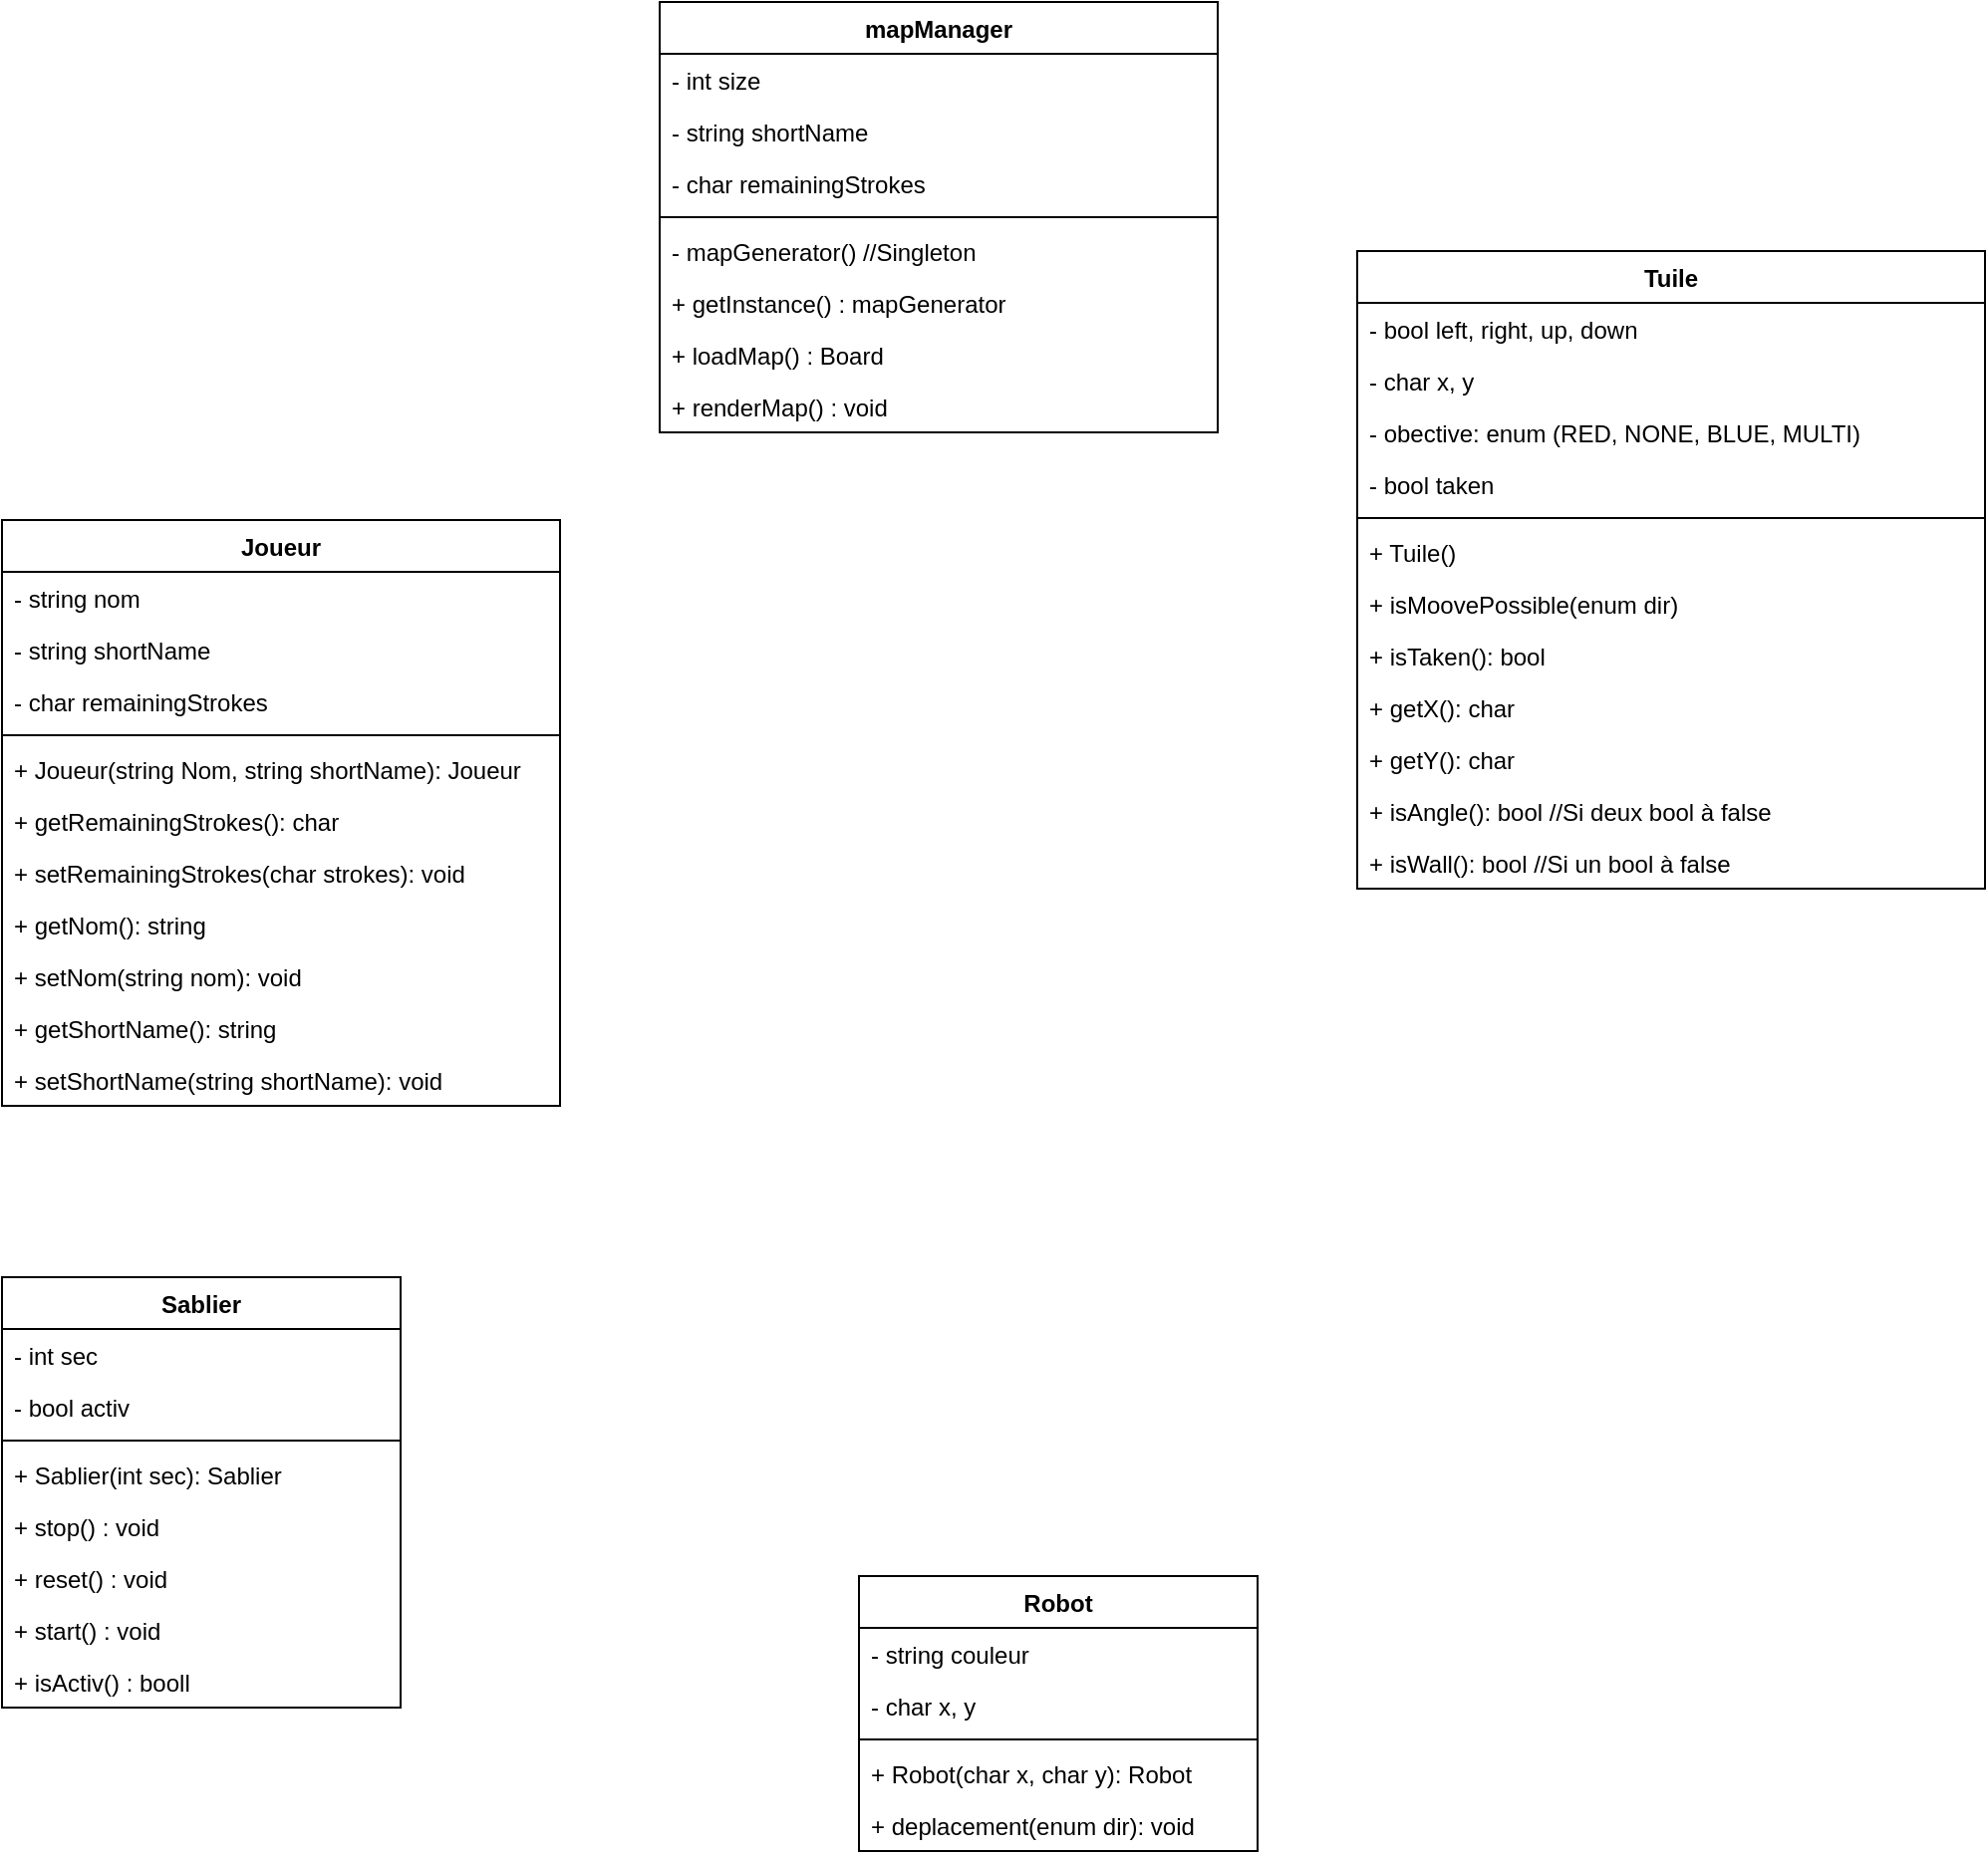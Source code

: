 <mxfile version="20.8.16" type="device"><diagram id="C5RBs43oDa-KdzZeNtuy" name="Page-1"><mxGraphModel dx="1036" dy="1775" grid="1" gridSize="5" guides="1" tooltips="1" connect="1" arrows="1" fold="1" page="1" pageScale="1" pageWidth="827" pageHeight="1169" math="0" shadow="0"><root><mxCell id="WIyWlLk6GJQsqaUBKTNV-0"/><mxCell id="WIyWlLk6GJQsqaUBKTNV-1" parent="WIyWlLk6GJQsqaUBKTNV-0"/><mxCell id="GsOjT6ji4VNVu-HKlKDl-31" value="Robot" style="swimlane;fontStyle=1;align=center;verticalAlign=top;childLayout=stackLayout;horizontal=1;startSize=26;horizontalStack=0;resizeParent=1;resizeParentMax=0;resizeLast=0;collapsible=1;marginBottom=0;" parent="WIyWlLk6GJQsqaUBKTNV-1" vertex="1"><mxGeometry x="520" y="90" width="200" height="138" as="geometry"/></mxCell><mxCell id="GsOjT6ji4VNVu-HKlKDl-32" value="- string couleur&#10;" style="text;strokeColor=none;fillColor=none;align=left;verticalAlign=top;spacingLeft=4;spacingRight=4;overflow=hidden;rotatable=0;points=[[0,0.5],[1,0.5]];portConstraint=eastwest;" parent="GsOjT6ji4VNVu-HKlKDl-31" vertex="1"><mxGeometry y="26" width="200" height="26" as="geometry"/></mxCell><mxCell id="GsOjT6ji4VNVu-HKlKDl-35" value="- char x, y" style="text;strokeColor=none;fillColor=none;align=left;verticalAlign=top;spacingLeft=4;spacingRight=4;overflow=hidden;rotatable=0;points=[[0,0.5],[1,0.5]];portConstraint=eastwest;" parent="GsOjT6ji4VNVu-HKlKDl-31" vertex="1"><mxGeometry y="52" width="200" height="26" as="geometry"/></mxCell><mxCell id="GsOjT6ji4VNVu-HKlKDl-33" value="" style="line;strokeWidth=1;fillColor=none;align=left;verticalAlign=middle;spacingTop=-1;spacingLeft=3;spacingRight=3;rotatable=0;labelPosition=right;points=[];portConstraint=eastwest;strokeColor=inherit;" parent="GsOjT6ji4VNVu-HKlKDl-31" vertex="1"><mxGeometry y="78" width="200" height="8" as="geometry"/></mxCell><mxCell id="GsOjT6ji4VNVu-HKlKDl-34" value="+ Robot(char x, char y): Robot" style="text;strokeColor=none;fillColor=none;align=left;verticalAlign=top;spacingLeft=4;spacingRight=4;overflow=hidden;rotatable=0;points=[[0,0.5],[1,0.5]];portConstraint=eastwest;" parent="GsOjT6ji4VNVu-HKlKDl-31" vertex="1"><mxGeometry y="86" width="200" height="26" as="geometry"/></mxCell><mxCell id="GsOjT6ji4VNVu-HKlKDl-37" value="+ deplacement(enum dir): void" style="text;strokeColor=none;fillColor=none;align=left;verticalAlign=top;spacingLeft=4;spacingRight=4;overflow=hidden;rotatable=0;points=[[0,0.5],[1,0.5]];portConstraint=eastwest;" parent="GsOjT6ji4VNVu-HKlKDl-31" vertex="1"><mxGeometry y="112" width="200" height="26" as="geometry"/></mxCell><mxCell id="GsOjT6ji4VNVu-HKlKDl-38" value="Sablier" style="swimlane;fontStyle=1;align=center;verticalAlign=top;childLayout=stackLayout;horizontal=1;startSize=26;horizontalStack=0;resizeParent=1;resizeParentMax=0;resizeLast=0;collapsible=1;marginBottom=0;" parent="WIyWlLk6GJQsqaUBKTNV-1" vertex="1"><mxGeometry x="90" y="-60" width="200" height="216" as="geometry"/></mxCell><mxCell id="GsOjT6ji4VNVu-HKlKDl-39" value="- int sec&#10;" style="text;strokeColor=none;fillColor=none;align=left;verticalAlign=top;spacingLeft=4;spacingRight=4;overflow=hidden;rotatable=0;points=[[0,0.5],[1,0.5]];portConstraint=eastwest;" parent="GsOjT6ji4VNVu-HKlKDl-38" vertex="1"><mxGeometry y="26" width="200" height="26" as="geometry"/></mxCell><mxCell id="GsOjT6ji4VNVu-HKlKDl-40" value="- bool activ" style="text;strokeColor=none;fillColor=none;align=left;verticalAlign=top;spacingLeft=4;spacingRight=4;overflow=hidden;rotatable=0;points=[[0,0.5],[1,0.5]];portConstraint=eastwest;" parent="GsOjT6ji4VNVu-HKlKDl-38" vertex="1"><mxGeometry y="52" width="200" height="26" as="geometry"/></mxCell><mxCell id="GsOjT6ji4VNVu-HKlKDl-41" value="" style="line;strokeWidth=1;fillColor=none;align=left;verticalAlign=middle;spacingTop=-1;spacingLeft=3;spacingRight=3;rotatable=0;labelPosition=right;points=[];portConstraint=eastwest;strokeColor=inherit;" parent="GsOjT6ji4VNVu-HKlKDl-38" vertex="1"><mxGeometry y="78" width="200" height="8" as="geometry"/></mxCell><mxCell id="GsOjT6ji4VNVu-HKlKDl-42" value="+ Sablier(int sec): Sablier" style="text;strokeColor=none;fillColor=none;align=left;verticalAlign=top;spacingLeft=4;spacingRight=4;overflow=hidden;rotatable=0;points=[[0,0.5],[1,0.5]];portConstraint=eastwest;" parent="GsOjT6ji4VNVu-HKlKDl-38" vertex="1"><mxGeometry y="86" width="200" height="26" as="geometry"/></mxCell><mxCell id="GsOjT6ji4VNVu-HKlKDl-45" value="+ stop() : void" style="text;strokeColor=none;fillColor=none;align=left;verticalAlign=top;spacingLeft=4;spacingRight=4;overflow=hidden;rotatable=0;points=[[0,0.5],[1,0.5]];portConstraint=eastwest;" parent="GsOjT6ji4VNVu-HKlKDl-38" vertex="1"><mxGeometry y="112" width="200" height="26" as="geometry"/></mxCell><mxCell id="GsOjT6ji4VNVu-HKlKDl-46" value="+ reset() : void" style="text;strokeColor=none;fillColor=none;align=left;verticalAlign=top;spacingLeft=4;spacingRight=4;overflow=hidden;rotatable=0;points=[[0,0.5],[1,0.5]];portConstraint=eastwest;" parent="GsOjT6ji4VNVu-HKlKDl-38" vertex="1"><mxGeometry y="138" width="200" height="26" as="geometry"/></mxCell><mxCell id="GsOjT6ji4VNVu-HKlKDl-43" value="+ start() : void" style="text;strokeColor=none;fillColor=none;align=left;verticalAlign=top;spacingLeft=4;spacingRight=4;overflow=hidden;rotatable=0;points=[[0,0.5],[1,0.5]];portConstraint=eastwest;" parent="GsOjT6ji4VNVu-HKlKDl-38" vertex="1"><mxGeometry y="164" width="200" height="26" as="geometry"/></mxCell><mxCell id="GsOjT6ji4VNVu-HKlKDl-44" value="+ isActiv() : booll" style="text;strokeColor=none;fillColor=none;align=left;verticalAlign=top;spacingLeft=4;spacingRight=4;overflow=hidden;rotatable=0;points=[[0,0.5],[1,0.5]];portConstraint=eastwest;" parent="GsOjT6ji4VNVu-HKlKDl-38" vertex="1"><mxGeometry y="190" width="200" height="26" as="geometry"/></mxCell><mxCell id="GsOjT6ji4VNVu-HKlKDl-47" value="Joueur" style="swimlane;fontStyle=1;align=center;verticalAlign=top;childLayout=stackLayout;horizontal=1;startSize=26;horizontalStack=0;resizeParent=1;resizeParentMax=0;resizeLast=0;collapsible=1;marginBottom=0;" parent="WIyWlLk6GJQsqaUBKTNV-1" vertex="1"><mxGeometry x="90" y="-440" width="280" height="294" as="geometry"/></mxCell><mxCell id="GsOjT6ji4VNVu-HKlKDl-48" value="- string nom" style="text;strokeColor=none;fillColor=none;align=left;verticalAlign=top;spacingLeft=4;spacingRight=4;overflow=hidden;rotatable=0;points=[[0,0.5],[1,0.5]];portConstraint=eastwest;" parent="GsOjT6ji4VNVu-HKlKDl-47" vertex="1"><mxGeometry y="26" width="280" height="26" as="geometry"/></mxCell><mxCell id="GsOjT6ji4VNVu-HKlKDl-49" value="- string shortName" style="text;strokeColor=none;fillColor=none;align=left;verticalAlign=top;spacingLeft=4;spacingRight=4;overflow=hidden;rotatable=0;points=[[0,0.5],[1,0.5]];portConstraint=eastwest;" parent="GsOjT6ji4VNVu-HKlKDl-47" vertex="1"><mxGeometry y="52" width="280" height="26" as="geometry"/></mxCell><mxCell id="GsOjT6ji4VNVu-HKlKDl-53" value="- char remainingStrokes" style="text;strokeColor=none;fillColor=none;align=left;verticalAlign=top;spacingLeft=4;spacingRight=4;overflow=hidden;rotatable=0;points=[[0,0.5],[1,0.5]];portConstraint=eastwest;" parent="GsOjT6ji4VNVu-HKlKDl-47" vertex="1"><mxGeometry y="78" width="280" height="26" as="geometry"/></mxCell><mxCell id="GsOjT6ji4VNVu-HKlKDl-50" value="" style="line;strokeWidth=1;fillColor=none;align=left;verticalAlign=middle;spacingTop=-1;spacingLeft=3;spacingRight=3;rotatable=0;labelPosition=right;points=[];portConstraint=eastwest;strokeColor=inherit;" parent="GsOjT6ji4VNVu-HKlKDl-47" vertex="1"><mxGeometry y="104" width="280" height="8" as="geometry"/></mxCell><mxCell id="GsOjT6ji4VNVu-HKlKDl-51" value="+ Joueur(string Nom, string shortName): Joueur" style="text;strokeColor=none;fillColor=none;align=left;verticalAlign=top;spacingLeft=4;spacingRight=4;overflow=hidden;rotatable=0;points=[[0,0.5],[1,0.5]];portConstraint=eastwest;" parent="GsOjT6ji4VNVu-HKlKDl-47" vertex="1"><mxGeometry y="112" width="280" height="26" as="geometry"/></mxCell><mxCell id="GsOjT6ji4VNVu-HKlKDl-54" value="+ getRemainingStrokes(): char" style="text;strokeColor=none;fillColor=none;align=left;verticalAlign=top;spacingLeft=4;spacingRight=4;overflow=hidden;rotatable=0;points=[[0,0.5],[1,0.5]];portConstraint=eastwest;" parent="GsOjT6ji4VNVu-HKlKDl-47" vertex="1"><mxGeometry y="138" width="280" height="26" as="geometry"/></mxCell><mxCell id="GsOjT6ji4VNVu-HKlKDl-55" value="+ setRemainingStrokes(char strokes): void" style="text;strokeColor=none;fillColor=none;align=left;verticalAlign=top;spacingLeft=4;spacingRight=4;overflow=hidden;rotatable=0;points=[[0,0.5],[1,0.5]];portConstraint=eastwest;" parent="GsOjT6ji4VNVu-HKlKDl-47" vertex="1"><mxGeometry y="164" width="280" height="26" as="geometry"/></mxCell><mxCell id="GsOjT6ji4VNVu-HKlKDl-56" value="+ getNom(): string" style="text;strokeColor=none;fillColor=none;align=left;verticalAlign=top;spacingLeft=4;spacingRight=4;overflow=hidden;rotatable=0;points=[[0,0.5],[1,0.5]];portConstraint=eastwest;" parent="GsOjT6ji4VNVu-HKlKDl-47" vertex="1"><mxGeometry y="190" width="280" height="26" as="geometry"/></mxCell><mxCell id="GsOjT6ji4VNVu-HKlKDl-58" value="+ setNom(string nom): void" style="text;strokeColor=none;fillColor=none;align=left;verticalAlign=top;spacingLeft=4;spacingRight=4;overflow=hidden;rotatable=0;points=[[0,0.5],[1,0.5]];portConstraint=eastwest;" parent="GsOjT6ji4VNVu-HKlKDl-47" vertex="1"><mxGeometry y="216" width="280" height="26" as="geometry"/></mxCell><mxCell id="GsOjT6ji4VNVu-HKlKDl-59" value="+ getShortName(): string" style="text;strokeColor=none;fillColor=none;align=left;verticalAlign=top;spacingLeft=4;spacingRight=4;overflow=hidden;rotatable=0;points=[[0,0.5],[1,0.5]];portConstraint=eastwest;" parent="GsOjT6ji4VNVu-HKlKDl-47" vertex="1"><mxGeometry y="242" width="280" height="26" as="geometry"/></mxCell><mxCell id="GsOjT6ji4VNVu-HKlKDl-57" value="+ setShortName(string shortName): void" style="text;strokeColor=none;fillColor=none;align=left;verticalAlign=top;spacingLeft=4;spacingRight=4;overflow=hidden;rotatable=0;points=[[0,0.5],[1,0.5]];portConstraint=eastwest;" parent="GsOjT6ji4VNVu-HKlKDl-47" vertex="1"><mxGeometry y="268" width="280" height="26" as="geometry"/></mxCell><mxCell id="GsOjT6ji4VNVu-HKlKDl-60" value="mapManager" style="swimlane;fontStyle=1;align=center;verticalAlign=top;childLayout=stackLayout;horizontal=1;startSize=26;horizontalStack=0;resizeParent=1;resizeParentMax=0;resizeLast=0;collapsible=1;marginBottom=0;" parent="WIyWlLk6GJQsqaUBKTNV-1" vertex="1"><mxGeometry x="420" y="-700" width="280" height="216" as="geometry"/></mxCell><mxCell id="GsOjT6ji4VNVu-HKlKDl-61" value="- int size" style="text;strokeColor=none;fillColor=none;align=left;verticalAlign=top;spacingLeft=4;spacingRight=4;overflow=hidden;rotatable=0;points=[[0,0.5],[1,0.5]];portConstraint=eastwest;" parent="GsOjT6ji4VNVu-HKlKDl-60" vertex="1"><mxGeometry y="26" width="280" height="26" as="geometry"/></mxCell><mxCell id="GsOjT6ji4VNVu-HKlKDl-62" value="- string shortName" style="text;strokeColor=none;fillColor=none;align=left;verticalAlign=top;spacingLeft=4;spacingRight=4;overflow=hidden;rotatable=0;points=[[0,0.5],[1,0.5]];portConstraint=eastwest;" parent="GsOjT6ji4VNVu-HKlKDl-60" vertex="1"><mxGeometry y="52" width="280" height="26" as="geometry"/></mxCell><mxCell id="GsOjT6ji4VNVu-HKlKDl-63" value="- char remainingStrokes" style="text;strokeColor=none;fillColor=none;align=left;verticalAlign=top;spacingLeft=4;spacingRight=4;overflow=hidden;rotatable=0;points=[[0,0.5],[1,0.5]];portConstraint=eastwest;" parent="GsOjT6ji4VNVu-HKlKDl-60" vertex="1"><mxGeometry y="78" width="280" height="26" as="geometry"/></mxCell><mxCell id="GsOjT6ji4VNVu-HKlKDl-64" value="" style="line;strokeWidth=1;fillColor=none;align=left;verticalAlign=middle;spacingTop=-1;spacingLeft=3;spacingRight=3;rotatable=0;labelPosition=right;points=[];portConstraint=eastwest;strokeColor=inherit;" parent="GsOjT6ji4VNVu-HKlKDl-60" vertex="1"><mxGeometry y="104" width="280" height="8" as="geometry"/></mxCell><mxCell id="GsOjT6ji4VNVu-HKlKDl-72" value="- mapGenerator() //Singleton" style="text;strokeColor=none;fillColor=none;align=left;verticalAlign=top;spacingLeft=4;spacingRight=4;overflow=hidden;rotatable=0;points=[[0,0.5],[1,0.5]];portConstraint=eastwest;" parent="GsOjT6ji4VNVu-HKlKDl-60" vertex="1"><mxGeometry y="112" width="280" height="26" as="geometry"/></mxCell><mxCell id="GsOjT6ji4VNVu-HKlKDl-73" value="+ getInstance() : mapGenerator" style="text;strokeColor=none;fillColor=none;align=left;verticalAlign=top;spacingLeft=4;spacingRight=4;overflow=hidden;rotatable=0;points=[[0,0.5],[1,0.5]];portConstraint=eastwest;" parent="GsOjT6ji4VNVu-HKlKDl-60" vertex="1"><mxGeometry y="138" width="280" height="26" as="geometry"/></mxCell><mxCell id="GsOjT6ji4VNVu-HKlKDl-65" value="+ loadMap() : Board" style="text;strokeColor=none;fillColor=none;align=left;verticalAlign=top;spacingLeft=4;spacingRight=4;overflow=hidden;rotatable=0;points=[[0,0.5],[1,0.5]];portConstraint=eastwest;" parent="GsOjT6ji4VNVu-HKlKDl-60" vertex="1"><mxGeometry y="164" width="280" height="26" as="geometry"/></mxCell><mxCell id="molAzgWvXeFRS4_ig-Ns-0" value="+ renderMap() : void" style="text;strokeColor=none;fillColor=none;align=left;verticalAlign=top;spacingLeft=4;spacingRight=4;overflow=hidden;rotatable=0;points=[[0,0.5],[1,0.5]];portConstraint=eastwest;" vertex="1" parent="GsOjT6ji4VNVu-HKlKDl-60"><mxGeometry y="190" width="280" height="26" as="geometry"/></mxCell><mxCell id="GsOjT6ji4VNVu-HKlKDl-74" value="Tuile" style="swimlane;fontStyle=1;align=center;verticalAlign=top;childLayout=stackLayout;horizontal=1;startSize=26;horizontalStack=0;resizeParent=1;resizeParentMax=0;resizeLast=0;collapsible=1;marginBottom=0;" parent="WIyWlLk6GJQsqaUBKTNV-1" vertex="1"><mxGeometry x="770" y="-575" width="315" height="320" as="geometry"/></mxCell><mxCell id="GsOjT6ji4VNVu-HKlKDl-82" value="- bool left, right, up, down" style="text;strokeColor=none;fillColor=none;align=left;verticalAlign=top;spacingLeft=4;spacingRight=4;overflow=hidden;rotatable=0;points=[[0,0.5],[1,0.5]];portConstraint=eastwest;" parent="GsOjT6ji4VNVu-HKlKDl-74" vertex="1"><mxGeometry y="26" width="315" height="26" as="geometry"/></mxCell><mxCell id="GsOjT6ji4VNVu-HKlKDl-84" value="- char x, y" style="text;strokeColor=none;fillColor=none;align=left;verticalAlign=top;spacingLeft=4;spacingRight=4;overflow=hidden;rotatable=0;points=[[0,0.5],[1,0.5]];portConstraint=eastwest;" parent="GsOjT6ji4VNVu-HKlKDl-74" vertex="1"><mxGeometry y="52" width="315" height="26" as="geometry"/></mxCell><mxCell id="GsOjT6ji4VNVu-HKlKDl-85" value="- obective: enum (RED, NONE, BLUE, MULTI)" style="text;strokeColor=none;fillColor=none;align=left;verticalAlign=top;spacingLeft=4;spacingRight=4;overflow=hidden;rotatable=0;points=[[0,0.5],[1,0.5]];portConstraint=eastwest;" parent="GsOjT6ji4VNVu-HKlKDl-74" vertex="1"><mxGeometry y="78" width="315" height="26" as="geometry"/></mxCell><mxCell id="GsOjT6ji4VNVu-HKlKDl-86" value="- bool taken" style="text;strokeColor=none;fillColor=none;align=left;verticalAlign=top;spacingLeft=4;spacingRight=4;overflow=hidden;rotatable=0;points=[[0,0.5],[1,0.5]];portConstraint=eastwest;" parent="GsOjT6ji4VNVu-HKlKDl-74" vertex="1"><mxGeometry y="104" width="315" height="26" as="geometry"/></mxCell><mxCell id="GsOjT6ji4VNVu-HKlKDl-78" value="" style="line;strokeWidth=1;fillColor=none;align=left;verticalAlign=middle;spacingTop=-1;spacingLeft=3;spacingRight=3;rotatable=0;labelPosition=right;points=[];portConstraint=eastwest;strokeColor=inherit;" parent="GsOjT6ji4VNVu-HKlKDl-74" vertex="1"><mxGeometry y="130" width="315" height="8" as="geometry"/></mxCell><mxCell id="GsOjT6ji4VNVu-HKlKDl-83" value="+ Tuile()" style="text;strokeColor=none;fillColor=none;align=left;verticalAlign=top;spacingLeft=4;spacingRight=4;overflow=hidden;rotatable=0;points=[[0,0.5],[1,0.5]];portConstraint=eastwest;" parent="GsOjT6ji4VNVu-HKlKDl-74" vertex="1"><mxGeometry y="138" width="315" height="26" as="geometry"/></mxCell><mxCell id="GsOjT6ji4VNVu-HKlKDl-88" value="+ isMoovePossible(enum dir)" style="text;strokeColor=none;fillColor=none;align=left;verticalAlign=top;spacingLeft=4;spacingRight=4;overflow=hidden;rotatable=0;points=[[0,0.5],[1,0.5]];portConstraint=eastwest;" parent="GsOjT6ji4VNVu-HKlKDl-74" vertex="1"><mxGeometry y="164" width="315" height="26" as="geometry"/></mxCell><mxCell id="GsOjT6ji4VNVu-HKlKDl-87" value="+ isTaken(): bool" style="text;strokeColor=none;fillColor=none;align=left;verticalAlign=top;spacingLeft=4;spacingRight=4;overflow=hidden;rotatable=0;points=[[0,0.5],[1,0.5]];portConstraint=eastwest;" parent="GsOjT6ji4VNVu-HKlKDl-74" vertex="1"><mxGeometry y="190" width="315" height="26" as="geometry"/></mxCell><mxCell id="GsOjT6ji4VNVu-HKlKDl-89" value="+ getX(): char" style="text;strokeColor=none;fillColor=none;align=left;verticalAlign=top;spacingLeft=4;spacingRight=4;overflow=hidden;rotatable=0;points=[[0,0.5],[1,0.5]];portConstraint=eastwest;" parent="GsOjT6ji4VNVu-HKlKDl-74" vertex="1"><mxGeometry y="216" width="315" height="26" as="geometry"/></mxCell><mxCell id="GsOjT6ji4VNVu-HKlKDl-90" value="+ getY(): char" style="text;strokeColor=none;fillColor=none;align=left;verticalAlign=top;spacingLeft=4;spacingRight=4;overflow=hidden;rotatable=0;points=[[0,0.5],[1,0.5]];portConstraint=eastwest;" parent="GsOjT6ji4VNVu-HKlKDl-74" vertex="1"><mxGeometry y="242" width="315" height="26" as="geometry"/></mxCell><mxCell id="GsOjT6ji4VNVu-HKlKDl-91" value="+ isAngle(): bool //Si deux bool à false" style="text;strokeColor=none;fillColor=none;align=left;verticalAlign=top;spacingLeft=4;spacingRight=4;overflow=hidden;rotatable=0;points=[[0,0.5],[1,0.5]];portConstraint=eastwest;" parent="GsOjT6ji4VNVu-HKlKDl-74" vertex="1"><mxGeometry y="268" width="315" height="26" as="geometry"/></mxCell><mxCell id="GsOjT6ji4VNVu-HKlKDl-92" value="+ isWall(): bool //Si un bool à false" style="text;strokeColor=none;fillColor=none;align=left;verticalAlign=top;spacingLeft=4;spacingRight=4;overflow=hidden;rotatable=0;points=[[0,0.5],[1,0.5]];portConstraint=eastwest;" parent="GsOjT6ji4VNVu-HKlKDl-74" vertex="1"><mxGeometry y="294" width="315" height="26" as="geometry"/></mxCell></root></mxGraphModel></diagram></mxfile>